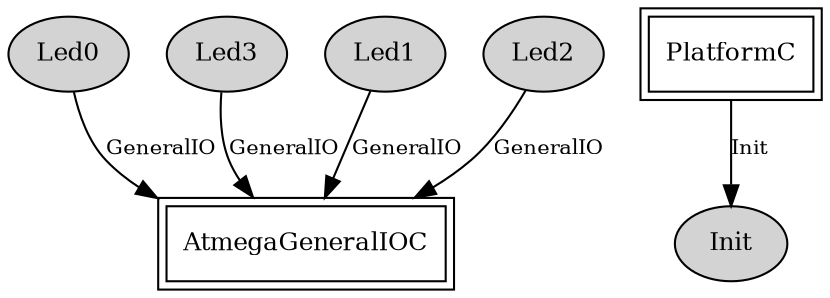 digraph "tos.platforms.ucmini.PlatformLedsC" {
  n0x407e4c20 [shape=ellipse, style=filled, label="Led0", fontsize=12];
  "AtmegaGeneralIOC" [fontsize=12, shape=box,peripheries=2, URL="../chtml/tos.chips.atm128rfa1.pins.AtmegaGeneralIOC.html"];
  n0x407ffa48 [shape=ellipse, style=filled, label="Led3", fontsize=12];
  "AtmegaGeneralIOC" [fontsize=12, shape=box,peripheries=2, URL="../chtml/tos.chips.atm128rfa1.pins.AtmegaGeneralIOC.html"];
  n0x40800660 [shape=ellipse, style=filled, label="Led1", fontsize=12];
  n0x407ff060 [shape=ellipse, style=filled, label="Led2", fontsize=12];
  "PlatformC" [fontsize=12, shape=box,peripheries=2, URL="../chtml/tos.platforms.ucmini.PlatformC.html"];
  n0x407fe450 [shape=ellipse, style=filled, label="Init", fontsize=12];
  "n0x407e4c20" -> "AtmegaGeneralIOC" [label="GeneralIO", URL="../ihtml/tos.interfaces.GeneralIO.html", fontsize=10];
  "n0x407ffa48" -> "AtmegaGeneralIOC" [label="GeneralIO", URL="../ihtml/tos.interfaces.GeneralIO.html", fontsize=10];
  "n0x40800660" -> "AtmegaGeneralIOC" [label="GeneralIO", URL="../ihtml/tos.interfaces.GeneralIO.html", fontsize=10];
  "n0x407ff060" -> "AtmegaGeneralIOC" [label="GeneralIO", URL="../ihtml/tos.interfaces.GeneralIO.html", fontsize=10];
  "PlatformC" -> "n0x407fe450" [label="Init", URL="../ihtml/tos.interfaces.Init.html", fontsize=10];
}
